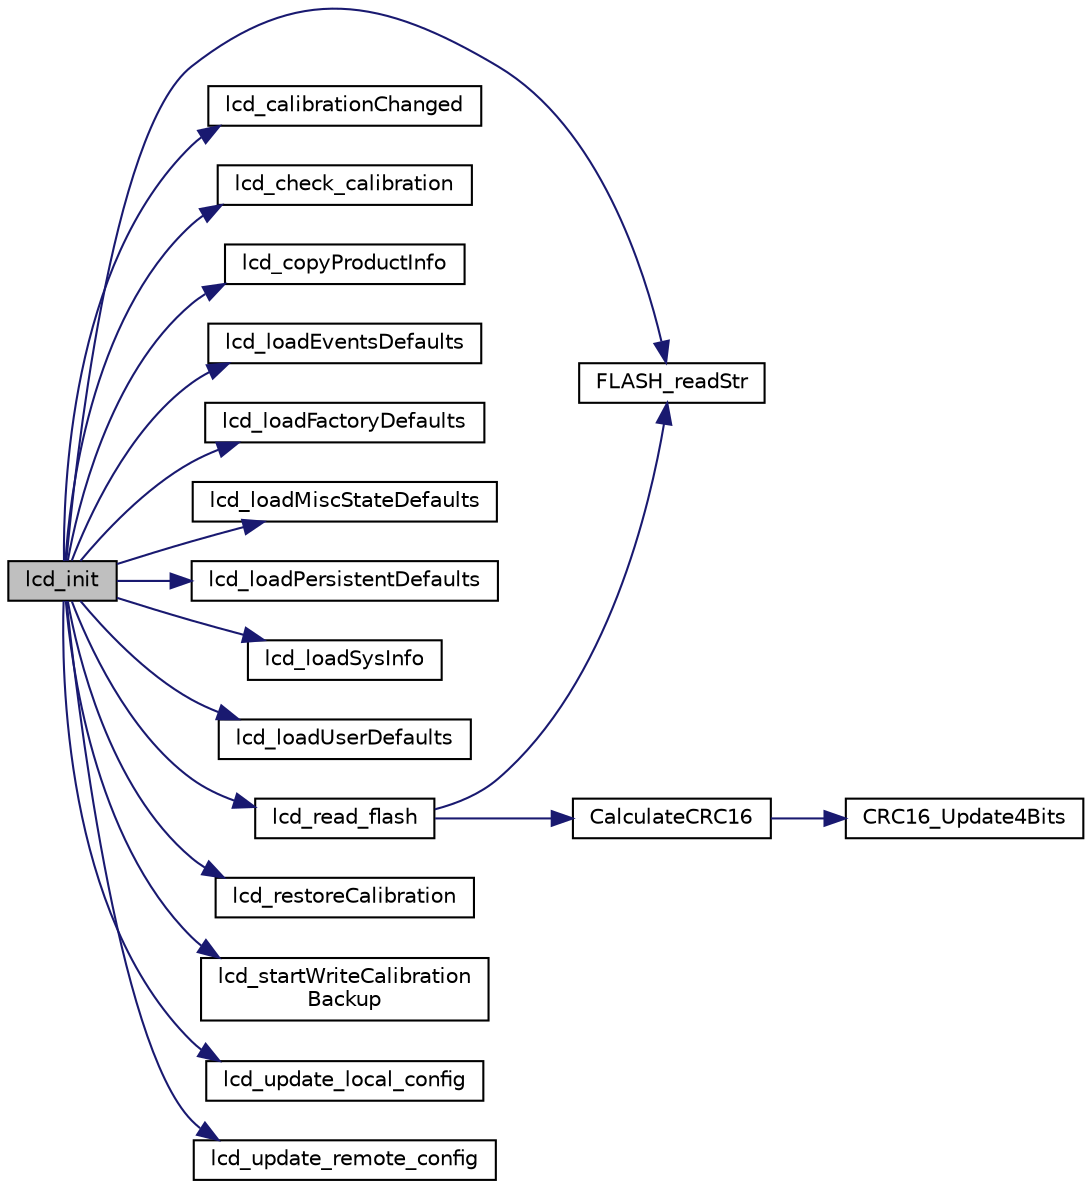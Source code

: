 digraph "lcd_init"
{
 // LATEX_PDF_SIZE
  edge [fontname="Helvetica",fontsize="10",labelfontname="Helvetica",labelfontsize="10"];
  node [fontname="Helvetica",fontsize="10",shape=record];
  rankdir="LR";
  Node1 [label="lcd_init",height=0.2,width=0.4,color="black", fillcolor="grey75", style="filled", fontcolor="black",tooltip=" "];
  Node1 -> Node2 [color="midnightblue",fontsize="10",style="solid",fontname="Helvetica"];
  Node2 [label="FLASH_readStr",height=0.2,width=0.4,color="black", fillcolor="white", style="filled",URL="$flash_8c.html#a0e297d230d5f834b4eea43dc1792e113",tooltip=" "];
  Node1 -> Node3 [color="midnightblue",fontsize="10",style="solid",fontname="Helvetica"];
  Node3 [label="lcd_calibrationChanged",height=0.2,width=0.4,color="black", fillcolor="white", style="filled",URL="$lcd_8c.html#a80e17ac2bfba654abd5afa1399568d65",tooltip=" "];
  Node1 -> Node4 [color="midnightblue",fontsize="10",style="solid",fontname="Helvetica"];
  Node4 [label="lcd_check_calibration",height=0.2,width=0.4,color="black", fillcolor="white", style="filled",URL="$lcd_8c.html#a191deb390d669499157204c558d04ce7",tooltip=" "];
  Node1 -> Node5 [color="midnightblue",fontsize="10",style="solid",fontname="Helvetica"];
  Node5 [label="lcd_copyProductInfo",height=0.2,width=0.4,color="black", fillcolor="white", style="filled",URL="$lcd_8c.html#a86059f000b3412dfc6261ada2b1e06ab",tooltip=" "];
  Node1 -> Node6 [color="midnightblue",fontsize="10",style="solid",fontname="Helvetica"];
  Node6 [label="lcd_loadEventsDefaults",height=0.2,width=0.4,color="black", fillcolor="white", style="filled",URL="$lcd_8c.html#a2a6f77d8ae56841d26d03350661fad89",tooltip=" "];
  Node1 -> Node7 [color="midnightblue",fontsize="10",style="solid",fontname="Helvetica"];
  Node7 [label="lcd_loadFactoryDefaults",height=0.2,width=0.4,color="black", fillcolor="white", style="filled",URL="$lcd_8c.html#a4e7740a619bd34dfd5821838c6dd4614",tooltip=" "];
  Node1 -> Node8 [color="midnightblue",fontsize="10",style="solid",fontname="Helvetica"];
  Node8 [label="lcd_loadMiscStateDefaults",height=0.2,width=0.4,color="black", fillcolor="white", style="filled",URL="$lcd_8c.html#a7d87bacdec3fe9cfd496ade79c856d5e",tooltip=" "];
  Node1 -> Node9 [color="midnightblue",fontsize="10",style="solid",fontname="Helvetica"];
  Node9 [label="lcd_loadPersistentDefaults",height=0.2,width=0.4,color="black", fillcolor="white", style="filled",URL="$lcd_8c.html#aed9e3f7992882b9538f3390a82ee7376",tooltip=" "];
  Node1 -> Node10 [color="midnightblue",fontsize="10",style="solid",fontname="Helvetica"];
  Node10 [label="lcd_loadSysInfo",height=0.2,width=0.4,color="black", fillcolor="white", style="filled",URL="$lcd_8c.html#a62c5ebd8284b07ad2557902a32fbfe37",tooltip=" "];
  Node1 -> Node11 [color="midnightblue",fontsize="10",style="solid",fontname="Helvetica"];
  Node11 [label="lcd_loadUserDefaults",height=0.2,width=0.4,color="black", fillcolor="white", style="filled",URL="$lcd_8c.html#aad05c1a0d08f3cd19f747c3cb525e390",tooltip=" "];
  Node1 -> Node12 [color="midnightblue",fontsize="10",style="solid",fontname="Helvetica"];
  Node12 [label="lcd_read_flash",height=0.2,width=0.4,color="black", fillcolor="white", style="filled",URL="$lcd_8c.html#a236f1fa7f21fdb5389dcc384faea2114",tooltip=" "];
  Node12 -> Node13 [color="midnightblue",fontsize="10",style="solid",fontname="Helvetica"];
  Node13 [label="CalculateCRC16",height=0.2,width=0.4,color="black", fillcolor="white", style="filled",URL="$crc16_8c.html#a2783e18fd5b314e656d988aed16c1116",tooltip=" "];
  Node13 -> Node14 [color="midnightblue",fontsize="10",style="solid",fontname="Helvetica"];
  Node14 [label="CRC16_Update4Bits",height=0.2,width=0.4,color="black", fillcolor="white", style="filled",URL="$crc16_8c.html#aa3f82d8f012e4928bc40a18a6e66e161",tooltip=" "];
  Node12 -> Node2 [color="midnightblue",fontsize="10",style="solid",fontname="Helvetica"];
  Node1 -> Node15 [color="midnightblue",fontsize="10",style="solid",fontname="Helvetica"];
  Node15 [label="lcd_restoreCalibration",height=0.2,width=0.4,color="black", fillcolor="white", style="filled",URL="$lcd_8c.html#aea1ffc5bf4fc5a9436477382056bd9fc",tooltip=" "];
  Node1 -> Node16 [color="midnightblue",fontsize="10",style="solid",fontname="Helvetica"];
  Node16 [label="lcd_startWriteCalibration\lBackup",height=0.2,width=0.4,color="black", fillcolor="white", style="filled",URL="$lcd_8c.html#ac8a4dfbf9c9f3138367cc1ffbf92e2f8",tooltip=" "];
  Node1 -> Node17 [color="midnightblue",fontsize="10",style="solid",fontname="Helvetica"];
  Node17 [label="lcd_update_local_config",height=0.2,width=0.4,color="black", fillcolor="white", style="filled",URL="$lcd_8c.html#a73d5456aec2d1dd495da5dbca87f7aad",tooltip=" "];
  Node1 -> Node18 [color="midnightblue",fontsize="10",style="solid",fontname="Helvetica"];
  Node18 [label="lcd_update_remote_config",height=0.2,width=0.4,color="black", fillcolor="white", style="filled",URL="$lcd_8c.html#a4debff6792eff95c5ca13a58ba94807c",tooltip=" "];
}
